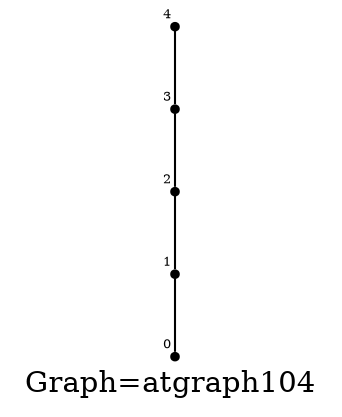 /* Created by igraph 0.8.0-pre+0200568 */
graph {
  graph [
    label="Graph=atgraph104"
    labelloc=bottom
  ];
  0 [
    pos="0.000000,0.000000!"
    shape=point
    fontsize=6
    xlabel=0
  ];
  1 [
    pos="1.000000,0.000000!"
    shape=point
    fontsize=6
    xlabel=1
  ];
  2 [
    pos="2.000000,0.000000!"
    shape=point
    fontsize=6
    xlabel=2
  ];
  3 [
    pos="3.000000,0.000000!"
    shape=point
    fontsize=6
    xlabel=3
  ];
  4 [
    pos="4.000000,0.000000!"
    shape=point
    fontsize=6
    xlabel=4
  ];

  1 -- 0;
  2 -- 1;
  3 -- 2;
  4 -- 3;
}

